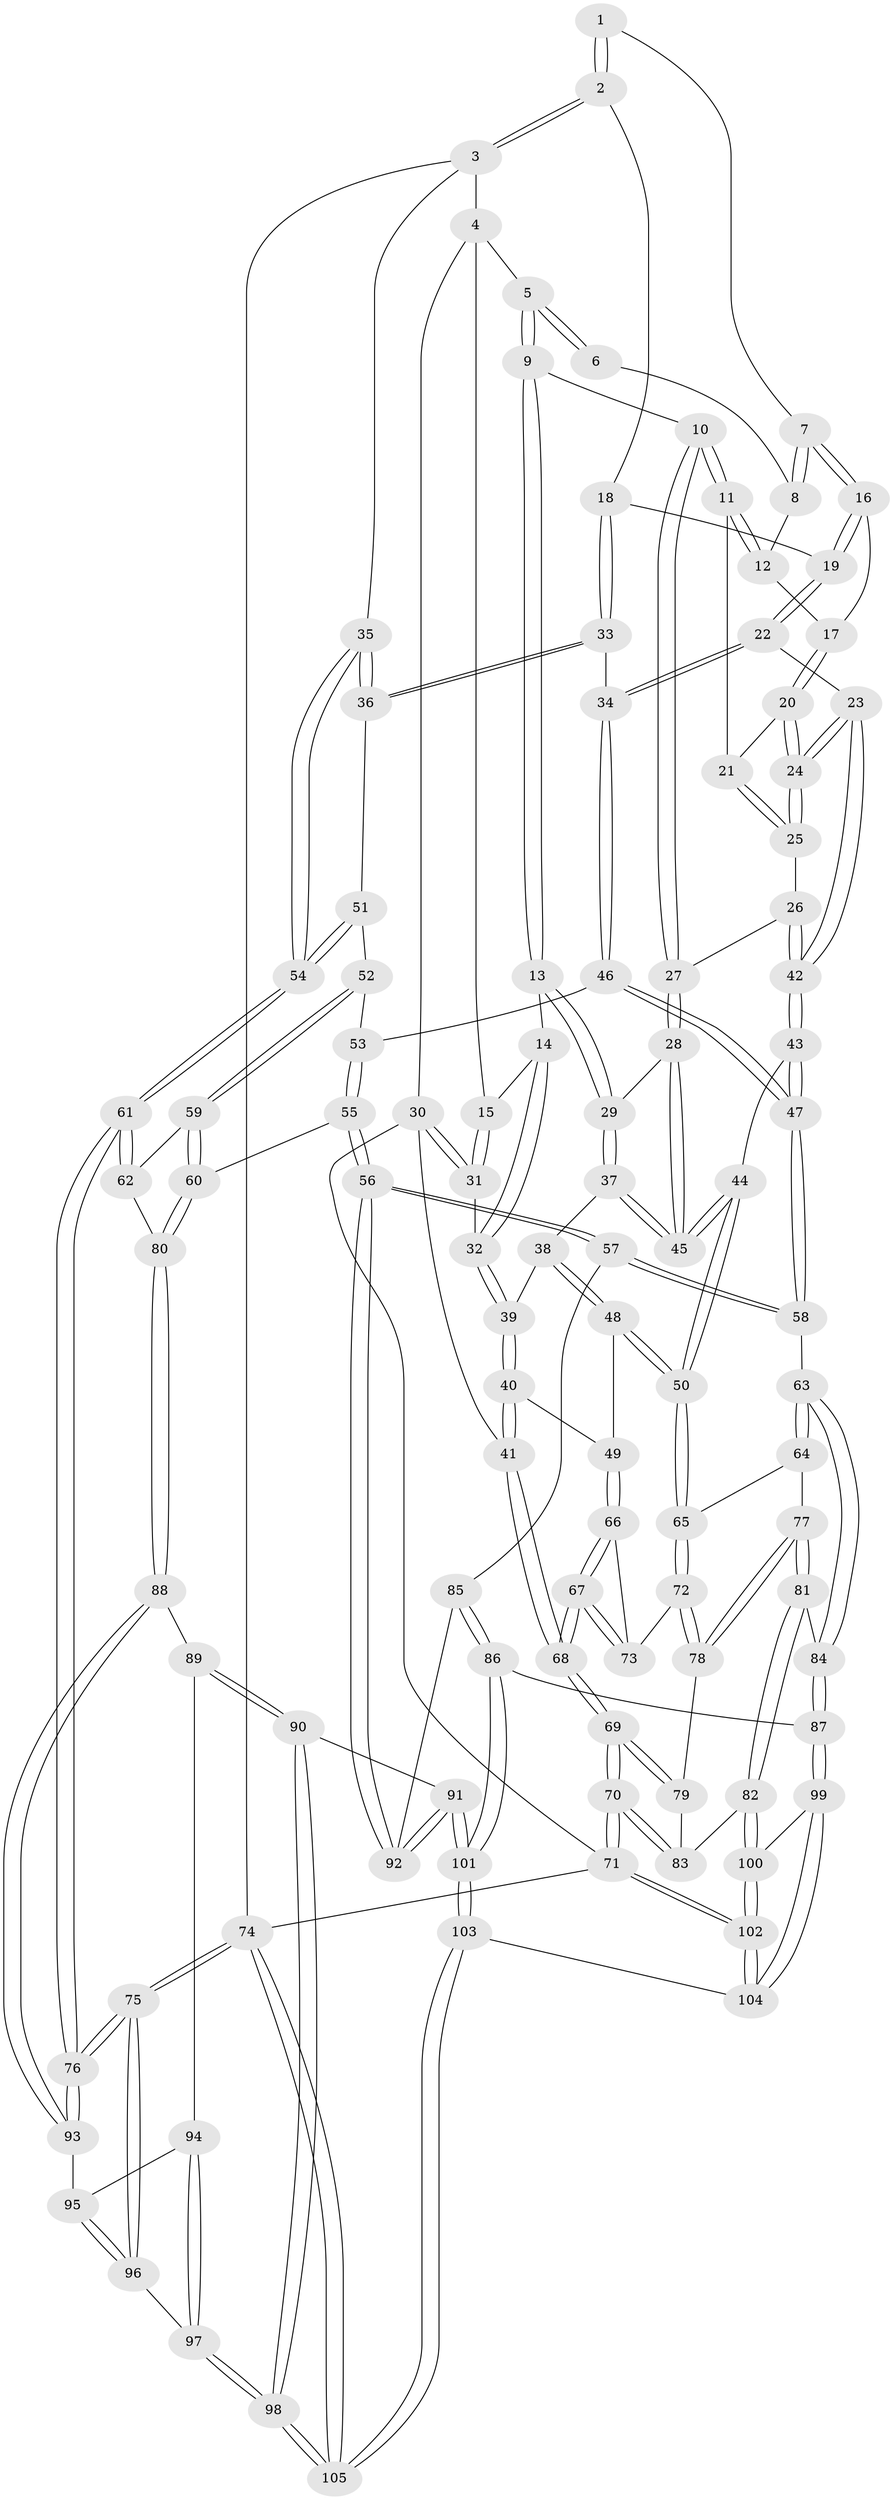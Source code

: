 // coarse degree distribution, {2: 0.0136986301369863, 4: 0.2602739726027397, 5: 0.4657534246575342, 3: 0.136986301369863, 6: 0.1095890410958904, 8: 0.0136986301369863}
// Generated by graph-tools (version 1.1) at 2025/04/03/04/25 22:04:59]
// undirected, 105 vertices, 259 edges
graph export_dot {
graph [start="1"]
  node [color=gray90,style=filled];
  1 [pos="+0.7075941181901112+0"];
  2 [pos="+1+0"];
  3 [pos="+1+0"];
  4 [pos="+0.11105592356679374+0"];
  5 [pos="+0.38229966168148777+0"];
  6 [pos="+0.6717027833301306+0"];
  7 [pos="+0.6507433666696476+0.07274350634209494"];
  8 [pos="+0.611050444853736+0"];
  9 [pos="+0.3813560468460054+0"];
  10 [pos="+0.5107719506832644+0.07323411294429172"];
  11 [pos="+0.5206472967450557+0.07358804408547746"];
  12 [pos="+0.5816142153726295+0.04164148281876302"];
  13 [pos="+0.2950671865601769+0.10665896618796852"];
  14 [pos="+0.16319876753934728+0.10370498201849122"];
  15 [pos="+0.10708696358216506+0.05643757067075528"];
  16 [pos="+0.6512668072399248+0.0753879094554165"];
  17 [pos="+0.6382078185479138+0.08290300532607033"];
  18 [pos="+0.9574513960381706+0"];
  19 [pos="+0.7577385484702607+0.08177771232591816"];
  20 [pos="+0.6257561315659828+0.10382057059702982"];
  21 [pos="+0.5836612139130779+0.11445080696932487"];
  22 [pos="+0.693241904956404+0.2192246303207464"];
  23 [pos="+0.678709054437637+0.2206411436086687"];
  24 [pos="+0.6784696824375636+0.22044794401675033"];
  25 [pos="+0.5831729581806396+0.179537739049677"];
  26 [pos="+0.4987760863233729+0.19868973410688917"];
  27 [pos="+0.4683356063309541+0.18009430895888318"];
  28 [pos="+0.41199331934190697+0.19248089945566935"];
  29 [pos="+0.31096260733499625+0.1404529480922444"];
  30 [pos="+0+0.17012213470789858"];
  31 [pos="+0+0.11301341106399124"];
  32 [pos="+0.12442506405698198+0.20730093452742782"];
  33 [pos="+0.8664540690349237+0.2769722027023396"];
  34 [pos="+0.7849573335741037+0.2864644524693676"];
  35 [pos="+1+0.33932071027317634"];
  36 [pos="+0.8688254230475922+0.2793157042742666"];
  37 [pos="+0.2616112445774455+0.2515086120511723"];
  38 [pos="+0.2290296092846519+0.279248428884799"];
  39 [pos="+0.1211337991210831+0.23981204526684277"];
  40 [pos="+0.006387657467886748+0.32896273816218563"];
  41 [pos="+0+0.2895757181608524"];
  42 [pos="+0.567729692148227+0.34345190262935"];
  43 [pos="+0.5521235733353782+0.4102177532039633"];
  44 [pos="+0.40766625564596226+0.3772715807334373"];
  45 [pos="+0.4020601748878669+0.35724517027820357"];
  46 [pos="+0.7216173261740122+0.41304244639455395"];
  47 [pos="+0.5769339458507913+0.44771948757405994"];
  48 [pos="+0.22014325402555382+0.4463337844003704"];
  49 [pos="+0.12778020042971905+0.440503965173966"];
  50 [pos="+0.26689868944659273+0.4772266325925007"];
  51 [pos="+0.8932992288024895+0.41558779253259415"];
  52 [pos="+0.8732798485203214+0.458309896620793"];
  53 [pos="+0.7810321954726803+0.457316790680806"];
  54 [pos="+1+0.3996957583215721"];
  55 [pos="+0.741276981678227+0.6861831447146507"];
  56 [pos="+0.6533751435332822+0.6845308430320027"];
  57 [pos="+0.5831344276745074+0.650912257575858"];
  58 [pos="+0.5691811946313947+0.6426266064069504"];
  59 [pos="+0.8757981246547973+0.46405533202674043"];
  60 [pos="+0.7606615521768171+0.6915423967478667"];
  61 [pos="+1+0.6201288646884541"];
  62 [pos="+1+0.6023545070546119"];
  63 [pos="+0.5009716966346536+0.6633361102526485"];
  64 [pos="+0.3251512710981119+0.580614493803941"];
  65 [pos="+0.28714235965051216+0.5594273471460087"];
  66 [pos="+0.05861283967315227+0.5428693335342832"];
  67 [pos="+0+0.6720525390397"];
  68 [pos="+0+0.7519892037005632"];
  69 [pos="+0+0.9243985916784806"];
  70 [pos="+0+1"];
  71 [pos="+0+1"];
  72 [pos="+0.22483691260001565+0.6335685062593225"];
  73 [pos="+0.221753628867677+0.6334484959705455"];
  74 [pos="+1+1"];
  75 [pos="+1+0.9799605899166216"];
  76 [pos="+1+0.7698646101201684"];
  77 [pos="+0.3085691144534046+0.7693618607658366"];
  78 [pos="+0.22225644098166292+0.6656905972333308"];
  79 [pos="+0.17515494444689952+0.7529806679090028"];
  80 [pos="+0.7708395714662756+0.6961963485071847"];
  81 [pos="+0.3518264991349123+0.8394310517837936"];
  82 [pos="+0.32765499687722655+0.8606557273460691"];
  83 [pos="+0.3029104911524784+0.8682715559163928"];
  84 [pos="+0.3953976474932369+0.8217164917716988"];
  85 [pos="+0.5452817711459933+0.850083920191676"];
  86 [pos="+0.5059150477307619+0.9216900454065895"];
  87 [pos="+0.4858487362117071+0.9098592281710383"];
  88 [pos="+0.7961862676035665+0.7403939957919141"];
  89 [pos="+0.8130759558192417+0.8341453932142079"];
  90 [pos="+0.7572616904104084+0.9005758200058341"];
  91 [pos="+0.6396328682820102+0.9232755804752353"];
  92 [pos="+0.6396610196215261+0.8921889095619078"];
  93 [pos="+1+0.8155410184317842"];
  94 [pos="+0.8210078244899459+0.8425937076970418"];
  95 [pos="+0.9595260820960457+0.8602928971831834"];
  96 [pos="+0.9052780167873671+0.9530606098873113"];
  97 [pos="+0.8830064751095762+0.965504988148447"];
  98 [pos="+0.8243016384982029+1"];
  99 [pos="+0.41256891621221076+0.991894058679852"];
  100 [pos="+0.344320796802649+0.9032184348640837"];
  101 [pos="+0.5979464704692112+1"];
  102 [pos="+0.3555114374039349+1"];
  103 [pos="+0.6176789459820491+1"];
  104 [pos="+0.4556970023859233+1"];
  105 [pos="+0.7933072448502647+1"];
  1 -- 2;
  1 -- 2;
  1 -- 7;
  2 -- 3;
  2 -- 3;
  2 -- 18;
  3 -- 4;
  3 -- 35;
  3 -- 74;
  4 -- 5;
  4 -- 15;
  4 -- 30;
  5 -- 6;
  5 -- 6;
  5 -- 9;
  5 -- 9;
  6 -- 8;
  7 -- 8;
  7 -- 8;
  7 -- 16;
  7 -- 16;
  8 -- 12;
  9 -- 10;
  9 -- 13;
  9 -- 13;
  10 -- 11;
  10 -- 11;
  10 -- 27;
  10 -- 27;
  11 -- 12;
  11 -- 12;
  11 -- 21;
  12 -- 17;
  13 -- 14;
  13 -- 29;
  13 -- 29;
  14 -- 15;
  14 -- 32;
  14 -- 32;
  15 -- 31;
  15 -- 31;
  16 -- 17;
  16 -- 19;
  16 -- 19;
  17 -- 20;
  17 -- 20;
  18 -- 19;
  18 -- 33;
  18 -- 33;
  19 -- 22;
  19 -- 22;
  20 -- 21;
  20 -- 24;
  20 -- 24;
  21 -- 25;
  21 -- 25;
  22 -- 23;
  22 -- 34;
  22 -- 34;
  23 -- 24;
  23 -- 24;
  23 -- 42;
  23 -- 42;
  24 -- 25;
  24 -- 25;
  25 -- 26;
  26 -- 27;
  26 -- 42;
  26 -- 42;
  27 -- 28;
  27 -- 28;
  28 -- 29;
  28 -- 45;
  28 -- 45;
  29 -- 37;
  29 -- 37;
  30 -- 31;
  30 -- 31;
  30 -- 41;
  30 -- 71;
  31 -- 32;
  32 -- 39;
  32 -- 39;
  33 -- 34;
  33 -- 36;
  33 -- 36;
  34 -- 46;
  34 -- 46;
  35 -- 36;
  35 -- 36;
  35 -- 54;
  35 -- 54;
  36 -- 51;
  37 -- 38;
  37 -- 45;
  37 -- 45;
  38 -- 39;
  38 -- 48;
  38 -- 48;
  39 -- 40;
  39 -- 40;
  40 -- 41;
  40 -- 41;
  40 -- 49;
  41 -- 68;
  41 -- 68;
  42 -- 43;
  42 -- 43;
  43 -- 44;
  43 -- 47;
  43 -- 47;
  44 -- 45;
  44 -- 45;
  44 -- 50;
  44 -- 50;
  46 -- 47;
  46 -- 47;
  46 -- 53;
  47 -- 58;
  47 -- 58;
  48 -- 49;
  48 -- 50;
  48 -- 50;
  49 -- 66;
  49 -- 66;
  50 -- 65;
  50 -- 65;
  51 -- 52;
  51 -- 54;
  51 -- 54;
  52 -- 53;
  52 -- 59;
  52 -- 59;
  53 -- 55;
  53 -- 55;
  54 -- 61;
  54 -- 61;
  55 -- 56;
  55 -- 56;
  55 -- 60;
  56 -- 57;
  56 -- 57;
  56 -- 92;
  56 -- 92;
  57 -- 58;
  57 -- 58;
  57 -- 85;
  58 -- 63;
  59 -- 60;
  59 -- 60;
  59 -- 62;
  60 -- 80;
  60 -- 80;
  61 -- 62;
  61 -- 62;
  61 -- 76;
  61 -- 76;
  62 -- 80;
  63 -- 64;
  63 -- 64;
  63 -- 84;
  63 -- 84;
  64 -- 65;
  64 -- 77;
  65 -- 72;
  65 -- 72;
  66 -- 67;
  66 -- 67;
  66 -- 73;
  67 -- 68;
  67 -- 68;
  67 -- 73;
  67 -- 73;
  68 -- 69;
  68 -- 69;
  69 -- 70;
  69 -- 70;
  69 -- 79;
  69 -- 79;
  70 -- 71;
  70 -- 71;
  70 -- 83;
  70 -- 83;
  71 -- 102;
  71 -- 102;
  71 -- 74;
  72 -- 73;
  72 -- 78;
  72 -- 78;
  74 -- 75;
  74 -- 75;
  74 -- 105;
  74 -- 105;
  75 -- 76;
  75 -- 76;
  75 -- 96;
  75 -- 96;
  76 -- 93;
  76 -- 93;
  77 -- 78;
  77 -- 78;
  77 -- 81;
  77 -- 81;
  78 -- 79;
  79 -- 83;
  80 -- 88;
  80 -- 88;
  81 -- 82;
  81 -- 82;
  81 -- 84;
  82 -- 83;
  82 -- 100;
  82 -- 100;
  84 -- 87;
  84 -- 87;
  85 -- 86;
  85 -- 86;
  85 -- 92;
  86 -- 87;
  86 -- 101;
  86 -- 101;
  87 -- 99;
  87 -- 99;
  88 -- 89;
  88 -- 93;
  88 -- 93;
  89 -- 90;
  89 -- 90;
  89 -- 94;
  90 -- 91;
  90 -- 98;
  90 -- 98;
  91 -- 92;
  91 -- 92;
  91 -- 101;
  91 -- 101;
  93 -- 95;
  94 -- 95;
  94 -- 97;
  94 -- 97;
  95 -- 96;
  95 -- 96;
  96 -- 97;
  97 -- 98;
  97 -- 98;
  98 -- 105;
  98 -- 105;
  99 -- 100;
  99 -- 104;
  99 -- 104;
  100 -- 102;
  100 -- 102;
  101 -- 103;
  101 -- 103;
  102 -- 104;
  102 -- 104;
  103 -- 104;
  103 -- 105;
  103 -- 105;
}
